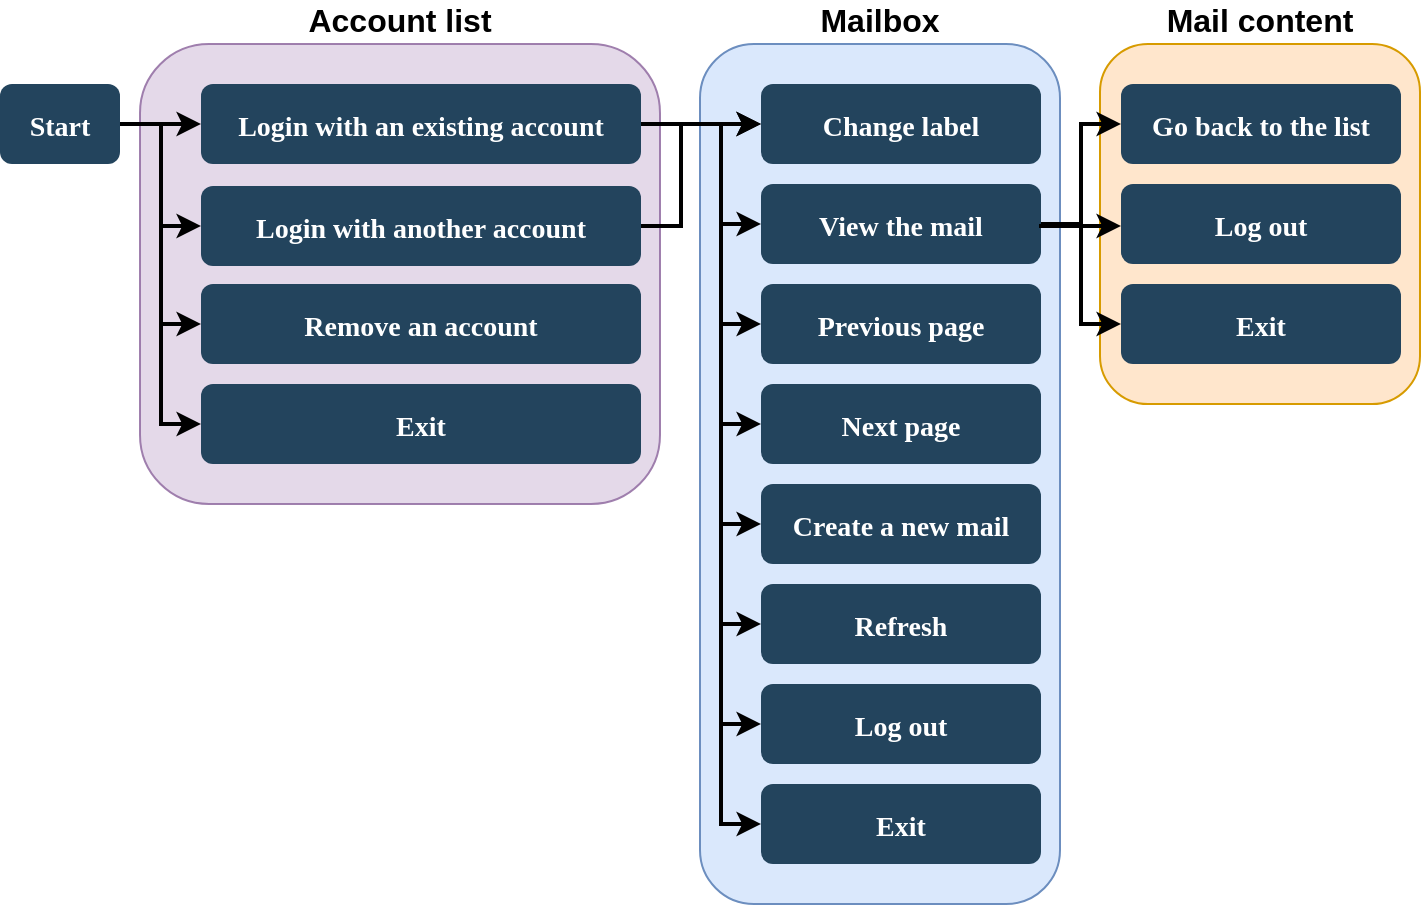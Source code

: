 <mxfile version="12.6.5" type="device"><diagram name="Page-1" id="2c0d36ab-eaac-3732-788b-9136903baeff"><mxGraphModel dx="788" dy="567" grid="1" gridSize="10" guides="1" tooltips="1" connect="1" arrows="1" fold="1" page="1" pageScale="1.5" pageWidth="1169" pageHeight="827" background="#ffffff" math="0" shadow="0"><root><mxCell id="0"/><mxCell id="1" parent="0"/><mxCell id="utEhmO_ug8F53HQ1K4ea-167" value="&lt;font size=&quot;1&quot;&gt;&lt;b style=&quot;font-size: 16px&quot;&gt;Mail content&lt;/b&gt;&lt;/font&gt;" style="rounded=1;whiteSpace=wrap;html=1;fillColor=#ffe6cc;labelPosition=center;verticalLabelPosition=top;align=center;verticalAlign=bottom;strokeColor=#d79b00;" vertex="1" parent="1"><mxGeometry x="620" y="30" width="160" height="180" as="geometry"/></mxCell><mxCell id="utEhmO_ug8F53HQ1K4ea-164" value="&lt;font size=&quot;1&quot;&gt;&lt;b style=&quot;font-size: 16px&quot;&gt;Mailbox&lt;/b&gt;&lt;/font&gt;" style="rounded=1;whiteSpace=wrap;html=1;fillColor=#dae8fc;labelPosition=center;verticalLabelPosition=top;align=center;verticalAlign=bottom;strokeColor=#6c8ebf;" vertex="1" parent="1"><mxGeometry x="420" y="30" width="180" height="430" as="geometry"/></mxCell><mxCell id="utEhmO_ug8F53HQ1K4ea-163" value="&lt;font size=&quot;1&quot;&gt;&lt;b style=&quot;font-size: 16px&quot;&gt;Account list&lt;br&gt;&lt;/b&gt;&lt;/font&gt;" style="rounded=1;whiteSpace=wrap;html=1;fillColor=#e1d5e7;opacity=90;labelPosition=center;verticalLabelPosition=top;align=center;verticalAlign=bottom;strokeColor=#9673a6;" vertex="1" parent="1"><mxGeometry x="140" y="30" width="260" height="230" as="geometry"/></mxCell><mxCell id="2" value="Start" style="rounded=1;fillColor=#23445D;gradientColor=none;strokeColor=none;fontColor=#FFFFFF;fontStyle=1;fontFamily=Tahoma;fontSize=14" parent="1" vertex="1"><mxGeometry x="70" y="50" width="60" height="40" as="geometry"/></mxCell><mxCell id="9" value="" style="edgeStyle=elbowEdgeStyle;elbow=vertical;strokeWidth=2;rounded=0;exitX=1;exitY=0.5;exitDx=0;exitDy=0;entryX=0;entryY=0.5;entryDx=0;entryDy=0;" parent="1" source="2" target="utEhmO_ug8F53HQ1K4ea-123" edge="1"><mxGeometry x="407.5" y="225.5" width="100" height="100" as="geometry"><mxPoint x="407.5" y="325.5" as="sourcePoint"/><mxPoint x="230.5" y="200" as="targetPoint"/><Array as="points"><mxPoint x="150.5" y="70"/></Array></mxGeometry></mxCell><mxCell id="utEhmO_ug8F53HQ1K4ea-123" value="Login with an existing account" style="rounded=1;fillColor=#23445D;gradientColor=none;strokeColor=none;fontColor=#FFFFFF;fontStyle=1;fontFamily=Tahoma;fontSize=14" vertex="1" parent="1"><mxGeometry x="170.5" y="50" width="220" height="40" as="geometry"/></mxCell><mxCell id="utEhmO_ug8F53HQ1K4ea-124" value="Login with another account" style="rounded=1;fillColor=#23445D;gradientColor=none;strokeColor=none;fontColor=#FFFFFF;fontStyle=1;fontFamily=Tahoma;fontSize=14" vertex="1" parent="1"><mxGeometry x="170.5" y="101" width="220" height="40" as="geometry"/></mxCell><mxCell id="utEhmO_ug8F53HQ1K4ea-125" value="" style="edgeStyle=elbowEdgeStyle;strokeWidth=2;rounded=0;entryX=0;entryY=0.5;entryDx=0;entryDy=0;exitX=1;exitY=0.5;exitDx=0;exitDy=0;" edge="1" parent="1" source="2" target="utEhmO_ug8F53HQ1K4ea-124"><mxGeometry x="417.5" y="235.5" width="100" height="100" as="geometry"><mxPoint x="160.5" y="70" as="sourcePoint"/><mxPoint x="180.5" y="80" as="targetPoint"/><Array as="points"><mxPoint x="150.5" y="100"/></Array></mxGeometry></mxCell><mxCell id="utEhmO_ug8F53HQ1K4ea-126" value="Remove an account" style="rounded=1;fillColor=#23445D;gradientColor=none;strokeColor=none;fontColor=#FFFFFF;fontStyle=1;fontFamily=Tahoma;fontSize=14" vertex="1" parent="1"><mxGeometry x="170.5" y="150" width="220" height="40" as="geometry"/></mxCell><mxCell id="utEhmO_ug8F53HQ1K4ea-127" value="" style="edgeStyle=elbowEdgeStyle;strokeWidth=2;rounded=0;entryX=0;entryY=0.5;entryDx=0;entryDy=0;exitX=1;exitY=0.5;exitDx=0;exitDy=0;" edge="1" parent="1" source="2" target="utEhmO_ug8F53HQ1K4ea-126"><mxGeometry x="427.5" y="245.5" width="100" height="100" as="geometry"><mxPoint x="160.5" y="70" as="sourcePoint"/><mxPoint x="180.5" y="130" as="targetPoint"/><Array as="points"><mxPoint x="150.5" y="120"/><mxPoint x="145.5" y="130"/><mxPoint x="145.5" y="110"/></Array></mxGeometry></mxCell><mxCell id="utEhmO_ug8F53HQ1K4ea-129" value="Exit" style="rounded=1;fillColor=#23445D;gradientColor=none;strokeColor=none;fontColor=#FFFFFF;fontStyle=1;fontFamily=Tahoma;fontSize=14" vertex="1" parent="1"><mxGeometry x="170.5" y="200" width="220" height="40" as="geometry"/></mxCell><mxCell id="utEhmO_ug8F53HQ1K4ea-130" value="" style="edgeStyle=elbowEdgeStyle;strokeWidth=2;rounded=0;entryX=0;entryY=0.5;entryDx=0;entryDy=0;exitX=1;exitY=0.5;exitDx=0;exitDy=0;" edge="1" parent="1" source="2" target="utEhmO_ug8F53HQ1K4ea-129"><mxGeometry x="437.5" y="255.5" width="100" height="100" as="geometry"><mxPoint x="140" y="80" as="sourcePoint"/><mxPoint x="170.5" y="180" as="targetPoint"/><Array as="points"><mxPoint x="150.5" y="140"/><mxPoint x="140.5" y="150"/></Array></mxGeometry></mxCell><mxCell id="utEhmO_ug8F53HQ1K4ea-131" value="Change label" style="rounded=1;fillColor=#23445D;gradientColor=none;strokeColor=none;fontColor=#FFFFFF;fontStyle=1;fontFamily=Tahoma;fontSize=14" vertex="1" parent="1"><mxGeometry x="450.5" y="50" width="140" height="40" as="geometry"/></mxCell><mxCell id="utEhmO_ug8F53HQ1K4ea-132" value="View the mail" style="rounded=1;fillColor=#23445D;gradientColor=none;strokeColor=none;fontColor=#FFFFFF;fontStyle=1;fontFamily=Tahoma;fontSize=14" vertex="1" parent="1"><mxGeometry x="450.5" y="100" width="140" height="40" as="geometry"/></mxCell><mxCell id="utEhmO_ug8F53HQ1K4ea-133" value="Previous page" style="rounded=1;fillColor=#23445D;gradientColor=none;strokeColor=none;fontColor=#FFFFFF;fontStyle=1;fontFamily=Tahoma;fontSize=14" vertex="1" parent="1"><mxGeometry x="450.5" y="150" width="140" height="40" as="geometry"/></mxCell><mxCell id="utEhmO_ug8F53HQ1K4ea-134" value="Next page" style="rounded=1;fillColor=#23445D;gradientColor=none;strokeColor=none;fontColor=#FFFFFF;fontStyle=1;fontFamily=Tahoma;fontSize=14" vertex="1" parent="1"><mxGeometry x="450.5" y="200" width="140" height="40" as="geometry"/></mxCell><mxCell id="utEhmO_ug8F53HQ1K4ea-135" value="Create a new mail" style="rounded=1;fillColor=#23445D;gradientColor=none;strokeColor=none;fontColor=#FFFFFF;fontStyle=1;fontFamily=Tahoma;fontSize=14" vertex="1" parent="1"><mxGeometry x="450.5" y="250" width="140" height="40" as="geometry"/></mxCell><mxCell id="utEhmO_ug8F53HQ1K4ea-136" value="Refresh" style="rounded=1;fillColor=#23445D;gradientColor=none;strokeColor=none;fontColor=#FFFFFF;fontStyle=1;fontFamily=Tahoma;fontSize=14" vertex="1" parent="1"><mxGeometry x="450.5" y="300" width="140" height="40" as="geometry"/></mxCell><mxCell id="utEhmO_ug8F53HQ1K4ea-137" value="" style="edgeStyle=elbowEdgeStyle;strokeWidth=2;rounded=0;entryX=0;entryY=0.5;entryDx=0;entryDy=0;exitX=1;exitY=0.5;exitDx=0;exitDy=0;" edge="1" parent="1" source="utEhmO_ug8F53HQ1K4ea-123" target="utEhmO_ug8F53HQ1K4ea-131"><mxGeometry x="688" y="225.5" width="100" height="100" as="geometry"><mxPoint x="380.5" y="40" as="sourcePoint"/><mxPoint x="421" y="190" as="targetPoint"/><Array as="points"><mxPoint x="410.5" y="70"/><mxPoint x="391" y="120"/></Array></mxGeometry></mxCell><mxCell id="utEhmO_ug8F53HQ1K4ea-138" value="" style="edgeStyle=elbowEdgeStyle;strokeWidth=2;rounded=0;entryX=0;entryY=0.5;entryDx=0;entryDy=0;exitX=1;exitY=0.5;exitDx=0;exitDy=0;" edge="1" parent="1" source="utEhmO_ug8F53HQ1K4ea-124" target="utEhmO_ug8F53HQ1K4ea-131"><mxGeometry x="688" y="275.08" width="100" height="100" as="geometry"><mxPoint x="390.5" y="120" as="sourcePoint"/><mxPoint x="430.5" y="119.58" as="targetPoint"/><Array as="points"><mxPoint x="410.5" y="100"/></Array></mxGeometry></mxCell><mxCell id="utEhmO_ug8F53HQ1K4ea-139" value="" style="edgeStyle=elbowEdgeStyle;strokeWidth=2;rounded=0;entryX=0;entryY=0.5;entryDx=0;entryDy=0;exitX=1;exitY=0.5;exitDx=0;exitDy=0;" edge="1" parent="1" source="utEhmO_ug8F53HQ1K4ea-123" target="utEhmO_ug8F53HQ1K4ea-132"><mxGeometry x="698" y="285.08" width="100" height="100" as="geometry"><mxPoint x="400.5" y="131" as="sourcePoint"/><mxPoint x="460.5" y="80" as="targetPoint"/><Array as="points"><mxPoint x="430.5" y="100"/></Array></mxGeometry></mxCell><mxCell id="utEhmO_ug8F53HQ1K4ea-140" value="Log out" style="rounded=1;fillColor=#23445D;gradientColor=none;strokeColor=none;fontColor=#FFFFFF;fontStyle=1;fontFamily=Tahoma;fontSize=14" vertex="1" parent="1"><mxGeometry x="450.5" y="350" width="140" height="40" as="geometry"/></mxCell><mxCell id="utEhmO_ug8F53HQ1K4ea-141" value="Exit" style="rounded=1;fillColor=#23445D;gradientColor=none;strokeColor=none;fontColor=#FFFFFF;fontStyle=1;fontFamily=Tahoma;fontSize=14" vertex="1" parent="1"><mxGeometry x="450.5" y="400" width="140" height="40" as="geometry"/></mxCell><mxCell id="utEhmO_ug8F53HQ1K4ea-142" value="" style="edgeStyle=elbowEdgeStyle;strokeWidth=2;rounded=0;entryX=0;entryY=0.5;entryDx=0;entryDy=0;exitX=1;exitY=0.5;exitDx=0;exitDy=0;" edge="1" parent="1" source="utEhmO_ug8F53HQ1K4ea-123" target="utEhmO_ug8F53HQ1K4ea-133"><mxGeometry x="708" y="295.08" width="100" height="100" as="geometry"><mxPoint x="400.5" y="80" as="sourcePoint"/><mxPoint x="460.5" y="130" as="targetPoint"/><Array as="points"><mxPoint x="430.5" y="120"/></Array></mxGeometry></mxCell><mxCell id="utEhmO_ug8F53HQ1K4ea-143" value="" style="edgeStyle=elbowEdgeStyle;strokeWidth=2;rounded=0;entryX=0;entryY=0.5;entryDx=0;entryDy=0;exitX=1;exitY=0.5;exitDx=0;exitDy=0;" edge="1" parent="1" source="utEhmO_ug8F53HQ1K4ea-123" target="utEhmO_ug8F53HQ1K4ea-134"><mxGeometry x="718" y="305.08" width="100" height="100" as="geometry"><mxPoint x="400.5" y="80" as="sourcePoint"/><mxPoint x="460.5" y="180" as="targetPoint"/><Array as="points"><mxPoint x="430.5" y="150"/></Array></mxGeometry></mxCell><mxCell id="utEhmO_ug8F53HQ1K4ea-144" value="" style="edgeStyle=elbowEdgeStyle;strokeWidth=2;rounded=0;entryX=0;entryY=0.5;entryDx=0;entryDy=0;exitX=1;exitY=0.5;exitDx=0;exitDy=0;" edge="1" parent="1" source="utEhmO_ug8F53HQ1K4ea-123" target="utEhmO_ug8F53HQ1K4ea-135"><mxGeometry x="728" y="315.08" width="100" height="100" as="geometry"><mxPoint x="400.5" y="80" as="sourcePoint"/><mxPoint x="460.5" y="230" as="targetPoint"/><Array as="points"><mxPoint x="430.5" y="180"/></Array></mxGeometry></mxCell><mxCell id="utEhmO_ug8F53HQ1K4ea-145" value="" style="edgeStyle=elbowEdgeStyle;strokeWidth=2;rounded=0;entryX=0;entryY=0.5;entryDx=0;entryDy=0;exitX=1;exitY=0.5;exitDx=0;exitDy=0;" edge="1" parent="1" source="utEhmO_ug8F53HQ1K4ea-123" target="utEhmO_ug8F53HQ1K4ea-136"><mxGeometry x="738" y="325.08" width="100" height="100" as="geometry"><mxPoint x="400.5" y="80" as="sourcePoint"/><mxPoint x="460.5" y="280" as="targetPoint"/><Array as="points"><mxPoint x="430.5" y="200"/></Array></mxGeometry></mxCell><mxCell id="utEhmO_ug8F53HQ1K4ea-146" value="" style="edgeStyle=elbowEdgeStyle;strokeWidth=2;rounded=0;entryX=0;entryY=0.5;entryDx=0;entryDy=0;exitX=1;exitY=0.5;exitDx=0;exitDy=0;" edge="1" parent="1" source="utEhmO_ug8F53HQ1K4ea-123" target="utEhmO_ug8F53HQ1K4ea-140"><mxGeometry x="748" y="335.08" width="100" height="100" as="geometry"><mxPoint x="400.5" y="80" as="sourcePoint"/><mxPoint x="460.5" y="330.0" as="targetPoint"/><Array as="points"><mxPoint x="430.5" y="220"/></Array></mxGeometry></mxCell><mxCell id="utEhmO_ug8F53HQ1K4ea-147" value="" style="edgeStyle=elbowEdgeStyle;strokeWidth=2;rounded=0;entryX=0;entryY=0.5;entryDx=0;entryDy=0;exitX=1;exitY=0.5;exitDx=0;exitDy=0;" edge="1" parent="1" source="utEhmO_ug8F53HQ1K4ea-123" target="utEhmO_ug8F53HQ1K4ea-141"><mxGeometry x="758" y="345.08" width="100" height="100" as="geometry"><mxPoint x="400.5" y="80" as="sourcePoint"/><mxPoint x="460.5" y="380.0" as="targetPoint"/><Array as="points"><mxPoint x="430.5" y="250"/></Array></mxGeometry></mxCell><mxCell id="utEhmO_ug8F53HQ1K4ea-148" value="Log out" style="rounded=1;fillColor=#23445D;gradientColor=none;strokeColor=none;fontColor=#FFFFFF;fontStyle=1;fontFamily=Tahoma;fontSize=14" vertex="1" parent="1"><mxGeometry x="630.5" y="100" width="140" height="40" as="geometry"/></mxCell><mxCell id="utEhmO_ug8F53HQ1K4ea-151" value="" style="edgeStyle=elbowEdgeStyle;elbow=vertical;strokeWidth=2;rounded=0;exitX=1;exitY=0.5;exitDx=0;exitDy=0;" edge="1" parent="1" source="utEhmO_ug8F53HQ1K4ea-132" target="utEhmO_ug8F53HQ1K4ea-148"><mxGeometry x="918" y="215.5" width="100" height="100" as="geometry"><mxPoint x="640.5" y="60" as="sourcePoint"/><mxPoint x="681" y="60" as="targetPoint"/><Array as="points"><mxPoint x="610.5" y="121"/></Array></mxGeometry></mxCell><mxCell id="utEhmO_ug8F53HQ1K4ea-152" value="Exit" style="rounded=1;fillColor=#23445D;gradientColor=none;strokeColor=none;fontColor=#FFFFFF;fontStyle=1;fontFamily=Tahoma;fontSize=14" vertex="1" parent="1"><mxGeometry x="630.5" y="150" width="140" height="40" as="geometry"/></mxCell><mxCell id="utEhmO_ug8F53HQ1K4ea-153" value="Go back to the list" style="rounded=1;fillColor=#23445D;gradientColor=none;strokeColor=none;fontColor=#FFFFFF;fontStyle=1;fontFamily=Tahoma;fontSize=14" vertex="1" parent="1"><mxGeometry x="630.5" y="50" width="140" height="40" as="geometry"/></mxCell><mxCell id="utEhmO_ug8F53HQ1K4ea-154" value="" style="edgeStyle=elbowEdgeStyle;strokeWidth=2;rounded=0;entryX=0;entryY=0.5;entryDx=0;entryDy=0;exitX=1;exitY=0.5;exitDx=0;exitDy=0;" edge="1" parent="1" source="utEhmO_ug8F53HQ1K4ea-132" target="utEhmO_ug8F53HQ1K4ea-153"><mxGeometry x="888" y="244.08" width="100" height="100" as="geometry"><mxPoint x="590.5" y="90" as="sourcePoint"/><mxPoint x="650.5" y="39" as="targetPoint"/><Array as="points"><mxPoint x="610.5" y="69"/></Array></mxGeometry></mxCell><mxCell id="utEhmO_ug8F53HQ1K4ea-155" value="" style="edgeStyle=elbowEdgeStyle;strokeWidth=2;rounded=0;entryX=0;entryY=0.5;entryDx=0;entryDy=0;exitX=1;exitY=0.5;exitDx=0;exitDy=0;" edge="1" parent="1" source="utEhmO_ug8F53HQ1K4ea-132" target="utEhmO_ug8F53HQ1K4ea-152"><mxGeometry x="898" y="254.08" width="100" height="100" as="geometry"><mxPoint x="610.5" y="160" as="sourcePoint"/><mxPoint x="640.5" y="80" as="targetPoint"/><Array as="points"><mxPoint x="610.5" y="150"/></Array></mxGeometry></mxCell></root></mxGraphModel></diagram></mxfile>